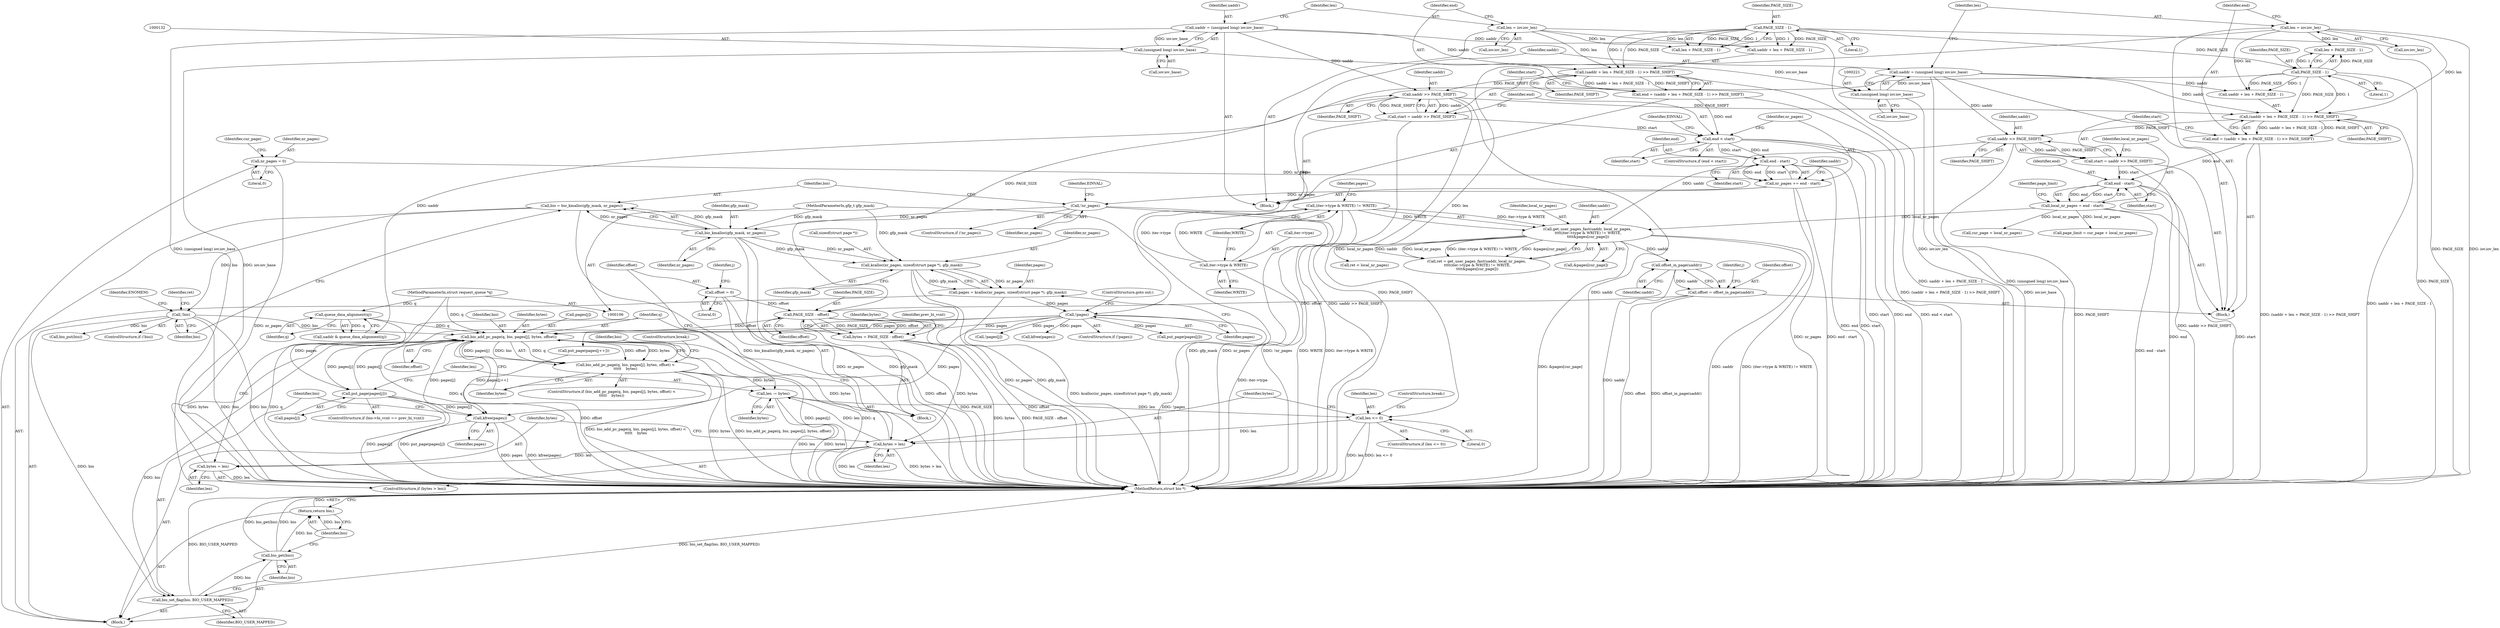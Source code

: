 digraph "0_linux_2b04e8f6bbb196cab4b232af0f8d48ff2c7a8058@array" {
"1000348" [label="(Call,bio_add_pc_page(q, bio, pages[j], bytes, offset))"];
"1000176" [label="(Call,queue_dma_alignment(q))"];
"1000107" [label="(MethodParameterIn,struct request_queue *q)"];
"1000195" [label="(Call,!bio)"];
"1000189" [label="(Call,bio = bio_kmalloc(gfp_mask, nr_pages))"];
"1000191" [label="(Call,bio_kmalloc(gfp_mask, nr_pages))"];
"1000109" [label="(MethodParameterIn,gfp_t gfp_mask)"];
"1000183" [label="(Call,!nr_pages)"];
"1000168" [label="(Call,nr_pages += end - start)"];
"1000170" [label="(Call,end - start)"];
"1000161" [label="(Call,end < start)"];
"1000143" [label="(Call,end = (uaddr + len + PAGE_SIZE - 1) >> PAGE_SHIFT)"];
"1000145" [label="(Call,(uaddr + len + PAGE_SIZE - 1) >> PAGE_SHIFT)"];
"1000129" [label="(Call,uaddr = (unsigned long) iov.iov_base)"];
"1000131" [label="(Call,(unsigned long) iov.iov_base)"];
"1000137" [label="(Call,len = iov.iov_len)"];
"1000150" [label="(Call,PAGE_SIZE - 1)"];
"1000155" [label="(Call,start = uaddr >> PAGE_SHIFT)"];
"1000157" [label="(Call,uaddr >> PAGE_SHIFT)"];
"1000113" [label="(Call,nr_pages = 0)"];
"1000364" [label="(Call,put_page(pages[j]))"];
"1000348" [label="(Call,bio_add_pc_page(q, bio, pages[j], bytes, offset))"];
"1000213" [label="(Call,!pages)"];
"1000205" [label="(Call,pages = kcalloc(nr_pages, sizeof(struct page *), gfp_mask))"];
"1000207" [label="(Call,kcalloc(nr_pages, sizeof(struct page *), gfp_mask))"];
"1000343" [label="(Call,bytes = len)"];
"1000340" [label="(Call,bytes > len)"];
"1000323" [label="(Call,bytes = PAGE_SIZE - offset)"];
"1000325" [label="(Call,PAGE_SIZE - offset)"];
"1000239" [label="(Call,PAGE_SIZE - 1)"];
"1000308" [label="(Call,offset = offset_in_page(uaddr))"];
"1000310" [label="(Call,offset_in_page(uaddr))"];
"1000263" [label="(Call,get_user_pages_fast(uaddr, local_nr_pages,\n \t\t\t\t(iter->type & WRITE) != WRITE,\n \t\t\t\t&pages[cur_page]))"];
"1000246" [label="(Call,uaddr >> PAGE_SHIFT)"];
"1000218" [label="(Call,uaddr = (unsigned long) iov.iov_base)"];
"1000220" [label="(Call,(unsigned long) iov.iov_base)"];
"1000234" [label="(Call,(uaddr + len + PAGE_SIZE - 1) >> PAGE_SHIFT)"];
"1000226" [label="(Call,len = iov.iov_len)"];
"1000250" [label="(Call,local_nr_pages = end - start)"];
"1000252" [label="(Call,end - start)"];
"1000232" [label="(Call,end = (uaddr + len + PAGE_SIZE - 1) >> PAGE_SHIFT)"];
"1000244" [label="(Call,start = uaddr >> PAGE_SHIFT)"];
"1000266" [label="(Call,(iter->type & WRITE) != WRITE)"];
"1000267" [label="(Call,iter->type & WRITE)"];
"1000371" [label="(Call,offset = 0)"];
"1000335" [label="(Call,len <= 0)"];
"1000368" [label="(Call,len -= bytes)"];
"1000347" [label="(Call,bio_add_pc_page(q, bio, pages[j], bytes, offset) <\n\t\t\t\t\t    bytes)"];
"1000386" [label="(Call,kfree(pages))"];
"1000388" [label="(Call,bio_set_flag(bio, BIO_USER_MAPPED))"];
"1000391" [label="(Call,bio_get(bio))"];
"1000393" [label="(Return,return bio;)"];
"1000200" [label="(Identifier,ENOMEM)"];
"1000242" [label="(Identifier,PAGE_SHIFT)"];
"1000171" [label="(Identifier,end)"];
"1000226" [label="(Call,len = iov.iov_len)"];
"1000232" [label="(Call,end = (uaddr + len + PAGE_SIZE - 1) >> PAGE_SHIFT)"];
"1000339" [label="(ControlStructure,if (bytes > len))"];
"1000342" [label="(Identifier,len)"];
"1000327" [label="(Identifier,offset)"];
"1000177" [label="(Identifier,q)"];
"1000241" [label="(Literal,1)"];
"1000191" [label="(Call,bio_kmalloc(gfp_mask, nr_pages))"];
"1000161" [label="(Call,end < start)"];
"1000257" [label="(Identifier,page_limit)"];
"1000402" [label="(Call,kfree(pages))"];
"1000392" [label="(Identifier,bio)"];
"1000265" [label="(Identifier,local_nr_pages)"];
"1000253" [label="(Identifier,end)"];
"1000215" [label="(ControlStructure,goto out;)"];
"1000341" [label="(Identifier,bytes)"];
"1000219" [label="(Identifier,uaddr)"];
"1000168" [label="(Call,nr_pages += end - start)"];
"1000326" [label="(Identifier,PAGE_SIZE)"];
"1000336" [label="(Identifier,len)"];
"1000247" [label="(Identifier,uaddr)"];
"1000157" [label="(Call,uaddr >> PAGE_SHIFT)"];
"1000361" [label="(Identifier,bio)"];
"1000325" [label="(Call,PAGE_SIZE - offset)"];
"1000220" [label="(Call,(unsigned long) iov.iov_base)"];
"1000324" [label="(Identifier,bytes)"];
"1000388" [label="(Call,bio_set_flag(bio, BIO_USER_MAPPED))"];
"1000212" [label="(ControlStructure,if (!pages))"];
"1000137" [label="(Call,len = iov.iov_len)"];
"1000114" [label="(Identifier,nr_pages)"];
"1000195" [label="(Call,!bio)"];
"1000156" [label="(Identifier,start)"];
"1000216" [label="(Block,)"];
"1000299" [label="(Call,put_page(pages[j]))"];
"1000309" [label="(Identifier,offset)"];
"1000130" [label="(Identifier,uaddr)"];
"1000365" [label="(Call,pages[j])"];
"1000109" [label="(MethodParameterIn,gfp_t gfp_mask)"];
"1000279" [label="(Call,ret < local_nr_pages)"];
"1000222" [label="(Call,iov.iov_base)"];
"1000213" [label="(Call,!pages)"];
"1000368" [label="(Call,len -= bytes)"];
"1000113" [label="(Call,nr_pages = 0)"];
"1000227" [label="(Identifier,len)"];
"1000245" [label="(Identifier,start)"];
"1000133" [label="(Call,iov.iov_base)"];
"1000404" [label="(Call,bio_put(bio))"];
"1000170" [label="(Call,end - start)"];
"1000246" [label="(Call,uaddr >> PAGE_SHIFT)"];
"1000387" [label="(Identifier,pages)"];
"1000129" [label="(Call,uaddr = (unsigned long) iov.iov_base)"];
"1000127" [label="(Block,)"];
"1000389" [label="(Identifier,bio)"];
"1000369" [label="(Identifier,len)"];
"1000110" [label="(Block,)"];
"1000350" [label="(Identifier,bio)"];
"1000192" [label="(Identifier,gfp_mask)"];
"1000233" [label="(Identifier,end)"];
"1000244" [label="(Call,start = uaddr >> PAGE_SHIFT)"];
"1000373" [label="(Literal,0)"];
"1000356" [label="(Identifier,bytes)"];
"1000146" [label="(Call,uaddr + len + PAGE_SIZE - 1)"];
"1000139" [label="(Call,iov.iov_len)"];
"1000308" [label="(Call,offset = offset_in_page(uaddr))"];
"1000346" [label="(ControlStructure,if (bio_add_pc_page(q, bio, pages[j], bytes, offset) <\n\t\t\t\t\t    bytes))"];
"1000190" [label="(Identifier,bio)"];
"1000261" [label="(Call,ret = get_user_pages_fast(uaddr, local_nr_pages,\n \t\t\t\t(iter->type & WRITE) != WRITE,\n \t\t\t\t&pages[cur_page]))"];
"1000202" [label="(Identifier,ret)"];
"1000409" [label="(MethodReturn,struct bio *)"];
"1000209" [label="(Call,sizeof(struct page *))"];
"1000218" [label="(Call,uaddr = (unsigned long) iov.iov_base)"];
"1000320" [label="(Identifier,j)"];
"1000182" [label="(ControlStructure,if (!nr_pages))"];
"1000172" [label="(Identifier,start)"];
"1000345" [label="(Identifier,len)"];
"1000184" [label="(Identifier,nr_pages)"];
"1000335" [label="(Call,len <= 0)"];
"1000107" [label="(MethodParameterIn,struct request_queue *q)"];
"1000206" [label="(Identifier,pages)"];
"1000358" [label="(ControlStructure,if (bio->bi_vcnt == prev_bi_vcnt))"];
"1000394" [label="(Identifier,bio)"];
"1000372" [label="(Identifier,offset)"];
"1000183" [label="(Call,!nr_pages)"];
"1000211" [label="(Identifier,gfp_mask)"];
"1000266" [label="(Call,(iter->type & WRITE) != WRITE)"];
"1000338" [label="(ControlStructure,break;)"];
"1000263" [label="(Call,get_user_pages_fast(uaddr, local_nr_pages,\n \t\t\t\t(iter->type & WRITE) != WRITE,\n \t\t\t\t&pages[cur_page]))"];
"1000264" [label="(Identifier,uaddr)"];
"1000153" [label="(Identifier,PAGE_SHIFT)"];
"1000159" [label="(Identifier,PAGE_SHIFT)"];
"1000340" [label="(Call,bytes > len)"];
"1000354" [label="(Identifier,bytes)"];
"1000311" [label="(Identifier,uaddr)"];
"1000167" [label="(Identifier,EINVAL)"];
"1000214" [label="(Identifier,pages)"];
"1000138" [label="(Identifier,len)"];
"1000169" [label="(Identifier,nr_pages)"];
"1000120" [label="(Identifier,cur_page)"];
"1000258" [label="(Call,cur_page + local_nr_pages)"];
"1000239" [label="(Call,PAGE_SIZE - 1)"];
"1000148" [label="(Call,len + PAGE_SIZE - 1)"];
"1000151" [label="(Identifier,PAGE_SIZE)"];
"1000131" [label="(Call,(unsigned long) iov.iov_base)"];
"1000207" [label="(Call,kcalloc(nr_pages, sizeof(struct page *), gfp_mask))"];
"1000160" [label="(ControlStructure,if (end < start))"];
"1000250" [label="(Call,local_nr_pages = end - start)"];
"1000273" [label="(Call,&pages[cur_page])"];
"1000348" [label="(Call,bio_add_pc_page(q, bio, pages[j], bytes, offset))"];
"1000364" [label="(Call,put_page(pages[j]))"];
"1000351" [label="(Call,pages[j])"];
"1000267" [label="(Call,iter->type & WRITE)"];
"1000357" [label="(ControlStructure,break;)"];
"1000393" [label="(Return,return bio;)"];
"1000115" [label="(Literal,0)"];
"1000370" [label="(Identifier,bytes)"];
"1000323" [label="(Call,bytes = PAGE_SIZE - offset)"];
"1000252" [label="(Call,end - start)"];
"1000347" [label="(Call,bio_add_pc_page(q, bio, pages[j], bytes, offset) <\n\t\t\t\t\t    bytes)"];
"1000371" [label="(Call,offset = 0)"];
"1000234" [label="(Call,(uaddr + len + PAGE_SIZE - 1) >> PAGE_SHIFT)"];
"1000381" [label="(Call,put_page(pages[j++]))"];
"1000228" [label="(Call,iov.iov_len)"];
"1000150" [label="(Call,PAGE_SIZE - 1)"];
"1000337" [label="(Literal,0)"];
"1000162" [label="(Identifier,end)"];
"1000205" [label="(Call,pages = kcalloc(nr_pages, sizeof(struct page *), gfp_mask))"];
"1000194" [label="(ControlStructure,if (!bio))"];
"1000386" [label="(Call,kfree(pages))"];
"1000145" [label="(Call,(uaddr + len + PAGE_SIZE - 1) >> PAGE_SHIFT)"];
"1000271" [label="(Identifier,WRITE)"];
"1000176" [label="(Call,queue_dma_alignment(q))"];
"1000344" [label="(Identifier,bytes)"];
"1000143" [label="(Call,end = (uaddr + len + PAGE_SIZE - 1) >> PAGE_SHIFT)"];
"1000163" [label="(Identifier,start)"];
"1000235" [label="(Call,uaddr + len + PAGE_SIZE - 1)"];
"1000256" [label="(Call,page_limit = cur_page + local_nr_pages)"];
"1000158" [label="(Identifier,uaddr)"];
"1000330" [label="(Identifier,prev_bi_vcnt)"];
"1000189" [label="(Call,bio = bio_kmalloc(gfp_mask, nr_pages))"];
"1000254" [label="(Identifier,start)"];
"1000174" [label="(Call,uaddr & queue_dma_alignment(q))"];
"1000155" [label="(Call,start = uaddr >> PAGE_SHIFT)"];
"1000240" [label="(Identifier,PAGE_SIZE)"];
"1000196" [label="(Identifier,bio)"];
"1000237" [label="(Call,len + PAGE_SIZE - 1)"];
"1000272" [label="(Identifier,WRITE)"];
"1000391" [label="(Call,bio_get(bio))"];
"1000355" [label="(Identifier,offset)"];
"1000188" [label="(Identifier,EINVAL)"];
"1000175" [label="(Identifier,uaddr)"];
"1000390" [label="(Identifier,BIO_USER_MAPPED)"];
"1000349" [label="(Identifier,q)"];
"1000193" [label="(Identifier,nr_pages)"];
"1000343" [label="(Call,bytes = len)"];
"1000248" [label="(Identifier,PAGE_SHIFT)"];
"1000294" [label="(Call,!pages[j])"];
"1000208" [label="(Identifier,nr_pages)"];
"1000275" [label="(Identifier,pages)"];
"1000268" [label="(Call,iter->type)"];
"1000334" [label="(ControlStructure,if (len <= 0))"];
"1000251" [label="(Identifier,local_nr_pages)"];
"1000314" [label="(Identifier,j)"];
"1000310" [label="(Call,offset_in_page(uaddr))"];
"1000144" [label="(Identifier,end)"];
"1000321" [label="(Block,)"];
"1000152" [label="(Literal,1)"];
"1000348" -> "1000347"  [label="AST: "];
"1000348" -> "1000355"  [label="CFG: "];
"1000349" -> "1000348"  [label="AST: "];
"1000350" -> "1000348"  [label="AST: "];
"1000351" -> "1000348"  [label="AST: "];
"1000354" -> "1000348"  [label="AST: "];
"1000355" -> "1000348"  [label="AST: "];
"1000356" -> "1000348"  [label="CFG: "];
"1000348" -> "1000409"  [label="DDG: pages[j]"];
"1000348" -> "1000409"  [label="DDG: q"];
"1000348" -> "1000409"  [label="DDG: offset"];
"1000348" -> "1000347"  [label="DDG: q"];
"1000348" -> "1000347"  [label="DDG: offset"];
"1000348" -> "1000347"  [label="DDG: bytes"];
"1000348" -> "1000347"  [label="DDG: pages[j]"];
"1000348" -> "1000347"  [label="DDG: bio"];
"1000176" -> "1000348"  [label="DDG: q"];
"1000107" -> "1000348"  [label="DDG: q"];
"1000195" -> "1000348"  [label="DDG: bio"];
"1000364" -> "1000348"  [label="DDG: pages[j]"];
"1000213" -> "1000348"  [label="DDG: pages"];
"1000343" -> "1000348"  [label="DDG: bytes"];
"1000340" -> "1000348"  [label="DDG: bytes"];
"1000325" -> "1000348"  [label="DDG: offset"];
"1000348" -> "1000364"  [label="DDG: pages[j]"];
"1000348" -> "1000386"  [label="DDG: pages[j]"];
"1000348" -> "1000388"  [label="DDG: bio"];
"1000176" -> "1000174"  [label="AST: "];
"1000176" -> "1000177"  [label="CFG: "];
"1000177" -> "1000176"  [label="AST: "];
"1000174" -> "1000176"  [label="CFG: "];
"1000176" -> "1000409"  [label="DDG: q"];
"1000176" -> "1000174"  [label="DDG: q"];
"1000107" -> "1000176"  [label="DDG: q"];
"1000107" -> "1000106"  [label="AST: "];
"1000107" -> "1000409"  [label="DDG: q"];
"1000195" -> "1000194"  [label="AST: "];
"1000195" -> "1000196"  [label="CFG: "];
"1000196" -> "1000195"  [label="AST: "];
"1000200" -> "1000195"  [label="CFG: "];
"1000202" -> "1000195"  [label="CFG: "];
"1000195" -> "1000409"  [label="DDG: !bio"];
"1000195" -> "1000409"  [label="DDG: bio"];
"1000189" -> "1000195"  [label="DDG: bio"];
"1000195" -> "1000388"  [label="DDG: bio"];
"1000195" -> "1000404"  [label="DDG: bio"];
"1000189" -> "1000110"  [label="AST: "];
"1000189" -> "1000191"  [label="CFG: "];
"1000190" -> "1000189"  [label="AST: "];
"1000191" -> "1000189"  [label="AST: "];
"1000196" -> "1000189"  [label="CFG: "];
"1000189" -> "1000409"  [label="DDG: bio_kmalloc(gfp_mask, nr_pages)"];
"1000191" -> "1000189"  [label="DDG: gfp_mask"];
"1000191" -> "1000189"  [label="DDG: nr_pages"];
"1000191" -> "1000193"  [label="CFG: "];
"1000192" -> "1000191"  [label="AST: "];
"1000193" -> "1000191"  [label="AST: "];
"1000191" -> "1000409"  [label="DDG: nr_pages"];
"1000191" -> "1000409"  [label="DDG: gfp_mask"];
"1000109" -> "1000191"  [label="DDG: gfp_mask"];
"1000183" -> "1000191"  [label="DDG: nr_pages"];
"1000191" -> "1000207"  [label="DDG: nr_pages"];
"1000191" -> "1000207"  [label="DDG: gfp_mask"];
"1000109" -> "1000106"  [label="AST: "];
"1000109" -> "1000409"  [label="DDG: gfp_mask"];
"1000109" -> "1000207"  [label="DDG: gfp_mask"];
"1000183" -> "1000182"  [label="AST: "];
"1000183" -> "1000184"  [label="CFG: "];
"1000184" -> "1000183"  [label="AST: "];
"1000188" -> "1000183"  [label="CFG: "];
"1000190" -> "1000183"  [label="CFG: "];
"1000183" -> "1000409"  [label="DDG: nr_pages"];
"1000183" -> "1000409"  [label="DDG: !nr_pages"];
"1000168" -> "1000183"  [label="DDG: nr_pages"];
"1000168" -> "1000127"  [label="AST: "];
"1000168" -> "1000170"  [label="CFG: "];
"1000169" -> "1000168"  [label="AST: "];
"1000170" -> "1000168"  [label="AST: "];
"1000175" -> "1000168"  [label="CFG: "];
"1000168" -> "1000409"  [label="DDG: nr_pages"];
"1000168" -> "1000409"  [label="DDG: end - start"];
"1000170" -> "1000168"  [label="DDG: end"];
"1000170" -> "1000168"  [label="DDG: start"];
"1000113" -> "1000168"  [label="DDG: nr_pages"];
"1000170" -> "1000172"  [label="CFG: "];
"1000171" -> "1000170"  [label="AST: "];
"1000172" -> "1000170"  [label="AST: "];
"1000170" -> "1000409"  [label="DDG: start"];
"1000170" -> "1000409"  [label="DDG: end"];
"1000161" -> "1000170"  [label="DDG: end"];
"1000161" -> "1000170"  [label="DDG: start"];
"1000161" -> "1000160"  [label="AST: "];
"1000161" -> "1000163"  [label="CFG: "];
"1000162" -> "1000161"  [label="AST: "];
"1000163" -> "1000161"  [label="AST: "];
"1000167" -> "1000161"  [label="CFG: "];
"1000169" -> "1000161"  [label="CFG: "];
"1000161" -> "1000409"  [label="DDG: start"];
"1000161" -> "1000409"  [label="DDG: end"];
"1000161" -> "1000409"  [label="DDG: end < start"];
"1000143" -> "1000161"  [label="DDG: end"];
"1000155" -> "1000161"  [label="DDG: start"];
"1000143" -> "1000127"  [label="AST: "];
"1000143" -> "1000145"  [label="CFG: "];
"1000144" -> "1000143"  [label="AST: "];
"1000145" -> "1000143"  [label="AST: "];
"1000156" -> "1000143"  [label="CFG: "];
"1000143" -> "1000409"  [label="DDG: (uaddr + len + PAGE_SIZE - 1) >> PAGE_SHIFT"];
"1000145" -> "1000143"  [label="DDG: uaddr + len + PAGE_SIZE - 1"];
"1000145" -> "1000143"  [label="DDG: PAGE_SHIFT"];
"1000145" -> "1000153"  [label="CFG: "];
"1000146" -> "1000145"  [label="AST: "];
"1000153" -> "1000145"  [label="AST: "];
"1000145" -> "1000409"  [label="DDG: uaddr + len + PAGE_SIZE - 1"];
"1000129" -> "1000145"  [label="DDG: uaddr"];
"1000137" -> "1000145"  [label="DDG: len"];
"1000150" -> "1000145"  [label="DDG: PAGE_SIZE"];
"1000150" -> "1000145"  [label="DDG: 1"];
"1000145" -> "1000157"  [label="DDG: PAGE_SHIFT"];
"1000129" -> "1000127"  [label="AST: "];
"1000129" -> "1000131"  [label="CFG: "];
"1000130" -> "1000129"  [label="AST: "];
"1000131" -> "1000129"  [label="AST: "];
"1000138" -> "1000129"  [label="CFG: "];
"1000129" -> "1000409"  [label="DDG: (unsigned long) iov.iov_base"];
"1000131" -> "1000129"  [label="DDG: iov.iov_base"];
"1000129" -> "1000146"  [label="DDG: uaddr"];
"1000129" -> "1000157"  [label="DDG: uaddr"];
"1000131" -> "1000133"  [label="CFG: "];
"1000132" -> "1000131"  [label="AST: "];
"1000133" -> "1000131"  [label="AST: "];
"1000131" -> "1000409"  [label="DDG: iov.iov_base"];
"1000131" -> "1000220"  [label="DDG: iov.iov_base"];
"1000137" -> "1000127"  [label="AST: "];
"1000137" -> "1000139"  [label="CFG: "];
"1000138" -> "1000137"  [label="AST: "];
"1000139" -> "1000137"  [label="AST: "];
"1000144" -> "1000137"  [label="CFG: "];
"1000137" -> "1000409"  [label="DDG: iov.iov_len"];
"1000137" -> "1000146"  [label="DDG: len"];
"1000137" -> "1000148"  [label="DDG: len"];
"1000150" -> "1000148"  [label="AST: "];
"1000150" -> "1000152"  [label="CFG: "];
"1000151" -> "1000150"  [label="AST: "];
"1000152" -> "1000150"  [label="AST: "];
"1000148" -> "1000150"  [label="CFG: "];
"1000150" -> "1000409"  [label="DDG: PAGE_SIZE"];
"1000150" -> "1000146"  [label="DDG: PAGE_SIZE"];
"1000150" -> "1000146"  [label="DDG: 1"];
"1000150" -> "1000148"  [label="DDG: PAGE_SIZE"];
"1000150" -> "1000148"  [label="DDG: 1"];
"1000150" -> "1000239"  [label="DDG: PAGE_SIZE"];
"1000155" -> "1000127"  [label="AST: "];
"1000155" -> "1000157"  [label="CFG: "];
"1000156" -> "1000155"  [label="AST: "];
"1000157" -> "1000155"  [label="AST: "];
"1000162" -> "1000155"  [label="CFG: "];
"1000155" -> "1000409"  [label="DDG: uaddr >> PAGE_SHIFT"];
"1000157" -> "1000155"  [label="DDG: uaddr"];
"1000157" -> "1000155"  [label="DDG: PAGE_SHIFT"];
"1000157" -> "1000159"  [label="CFG: "];
"1000158" -> "1000157"  [label="AST: "];
"1000159" -> "1000157"  [label="AST: "];
"1000157" -> "1000409"  [label="DDG: PAGE_SHIFT"];
"1000157" -> "1000409"  [label="DDG: uaddr"];
"1000157" -> "1000174"  [label="DDG: uaddr"];
"1000157" -> "1000234"  [label="DDG: PAGE_SHIFT"];
"1000113" -> "1000110"  [label="AST: "];
"1000113" -> "1000115"  [label="CFG: "];
"1000114" -> "1000113"  [label="AST: "];
"1000115" -> "1000113"  [label="AST: "];
"1000120" -> "1000113"  [label="CFG: "];
"1000113" -> "1000409"  [label="DDG: nr_pages"];
"1000364" -> "1000358"  [label="AST: "];
"1000364" -> "1000365"  [label="CFG: "];
"1000365" -> "1000364"  [label="AST: "];
"1000369" -> "1000364"  [label="CFG: "];
"1000364" -> "1000409"  [label="DDG: pages[j]"];
"1000364" -> "1000409"  [label="DDG: put_page(pages[j])"];
"1000213" -> "1000364"  [label="DDG: pages"];
"1000364" -> "1000386"  [label="DDG: pages[j]"];
"1000213" -> "1000212"  [label="AST: "];
"1000213" -> "1000214"  [label="CFG: "];
"1000214" -> "1000213"  [label="AST: "];
"1000215" -> "1000213"  [label="CFG: "];
"1000219" -> "1000213"  [label="CFG: "];
"1000213" -> "1000409"  [label="DDG: !pages"];
"1000205" -> "1000213"  [label="DDG: pages"];
"1000213" -> "1000294"  [label="DDG: pages"];
"1000213" -> "1000299"  [label="DDG: pages"];
"1000213" -> "1000381"  [label="DDG: pages"];
"1000213" -> "1000386"  [label="DDG: pages"];
"1000213" -> "1000402"  [label="DDG: pages"];
"1000205" -> "1000110"  [label="AST: "];
"1000205" -> "1000207"  [label="CFG: "];
"1000206" -> "1000205"  [label="AST: "];
"1000207" -> "1000205"  [label="AST: "];
"1000214" -> "1000205"  [label="CFG: "];
"1000205" -> "1000409"  [label="DDG: kcalloc(nr_pages, sizeof(struct page *), gfp_mask)"];
"1000207" -> "1000205"  [label="DDG: nr_pages"];
"1000207" -> "1000205"  [label="DDG: gfp_mask"];
"1000207" -> "1000211"  [label="CFG: "];
"1000208" -> "1000207"  [label="AST: "];
"1000209" -> "1000207"  [label="AST: "];
"1000211" -> "1000207"  [label="AST: "];
"1000207" -> "1000409"  [label="DDG: nr_pages"];
"1000207" -> "1000409"  [label="DDG: gfp_mask"];
"1000343" -> "1000339"  [label="AST: "];
"1000343" -> "1000345"  [label="CFG: "];
"1000344" -> "1000343"  [label="AST: "];
"1000345" -> "1000343"  [label="AST: "];
"1000349" -> "1000343"  [label="CFG: "];
"1000343" -> "1000409"  [label="DDG: len"];
"1000340" -> "1000343"  [label="DDG: len"];
"1000340" -> "1000339"  [label="AST: "];
"1000340" -> "1000342"  [label="CFG: "];
"1000341" -> "1000340"  [label="AST: "];
"1000342" -> "1000340"  [label="AST: "];
"1000344" -> "1000340"  [label="CFG: "];
"1000349" -> "1000340"  [label="CFG: "];
"1000340" -> "1000409"  [label="DDG: len"];
"1000340" -> "1000409"  [label="DDG: bytes > len"];
"1000323" -> "1000340"  [label="DDG: bytes"];
"1000335" -> "1000340"  [label="DDG: len"];
"1000340" -> "1000368"  [label="DDG: len"];
"1000323" -> "1000321"  [label="AST: "];
"1000323" -> "1000325"  [label="CFG: "];
"1000324" -> "1000323"  [label="AST: "];
"1000325" -> "1000323"  [label="AST: "];
"1000330" -> "1000323"  [label="CFG: "];
"1000323" -> "1000409"  [label="DDG: bytes"];
"1000323" -> "1000409"  [label="DDG: PAGE_SIZE - offset"];
"1000325" -> "1000323"  [label="DDG: PAGE_SIZE"];
"1000325" -> "1000323"  [label="DDG: offset"];
"1000325" -> "1000327"  [label="CFG: "];
"1000326" -> "1000325"  [label="AST: "];
"1000327" -> "1000325"  [label="AST: "];
"1000325" -> "1000409"  [label="DDG: PAGE_SIZE"];
"1000325" -> "1000409"  [label="DDG: offset"];
"1000239" -> "1000325"  [label="DDG: PAGE_SIZE"];
"1000308" -> "1000325"  [label="DDG: offset"];
"1000371" -> "1000325"  [label="DDG: offset"];
"1000239" -> "1000237"  [label="AST: "];
"1000239" -> "1000241"  [label="CFG: "];
"1000240" -> "1000239"  [label="AST: "];
"1000241" -> "1000239"  [label="AST: "];
"1000237" -> "1000239"  [label="CFG: "];
"1000239" -> "1000409"  [label="DDG: PAGE_SIZE"];
"1000239" -> "1000234"  [label="DDG: PAGE_SIZE"];
"1000239" -> "1000234"  [label="DDG: 1"];
"1000239" -> "1000235"  [label="DDG: PAGE_SIZE"];
"1000239" -> "1000235"  [label="DDG: 1"];
"1000239" -> "1000237"  [label="DDG: PAGE_SIZE"];
"1000239" -> "1000237"  [label="DDG: 1"];
"1000308" -> "1000216"  [label="AST: "];
"1000308" -> "1000310"  [label="CFG: "];
"1000309" -> "1000308"  [label="AST: "];
"1000310" -> "1000308"  [label="AST: "];
"1000314" -> "1000308"  [label="CFG: "];
"1000308" -> "1000409"  [label="DDG: offset_in_page(uaddr)"];
"1000308" -> "1000409"  [label="DDG: offset"];
"1000310" -> "1000308"  [label="DDG: uaddr"];
"1000310" -> "1000311"  [label="CFG: "];
"1000311" -> "1000310"  [label="AST: "];
"1000310" -> "1000409"  [label="DDG: uaddr"];
"1000263" -> "1000310"  [label="DDG: uaddr"];
"1000263" -> "1000261"  [label="AST: "];
"1000263" -> "1000273"  [label="CFG: "];
"1000264" -> "1000263"  [label="AST: "];
"1000265" -> "1000263"  [label="AST: "];
"1000266" -> "1000263"  [label="AST: "];
"1000273" -> "1000263"  [label="AST: "];
"1000261" -> "1000263"  [label="CFG: "];
"1000263" -> "1000409"  [label="DDG: uaddr"];
"1000263" -> "1000409"  [label="DDG: (iter->type & WRITE) != WRITE"];
"1000263" -> "1000409"  [label="DDG: &pages[cur_page]"];
"1000263" -> "1000261"  [label="DDG: uaddr"];
"1000263" -> "1000261"  [label="DDG: local_nr_pages"];
"1000263" -> "1000261"  [label="DDG: (iter->type & WRITE) != WRITE"];
"1000263" -> "1000261"  [label="DDG: &pages[cur_page]"];
"1000246" -> "1000263"  [label="DDG: uaddr"];
"1000250" -> "1000263"  [label="DDG: local_nr_pages"];
"1000266" -> "1000263"  [label="DDG: iter->type & WRITE"];
"1000266" -> "1000263"  [label="DDG: WRITE"];
"1000263" -> "1000279"  [label="DDG: local_nr_pages"];
"1000246" -> "1000244"  [label="AST: "];
"1000246" -> "1000248"  [label="CFG: "];
"1000247" -> "1000246"  [label="AST: "];
"1000248" -> "1000246"  [label="AST: "];
"1000244" -> "1000246"  [label="CFG: "];
"1000246" -> "1000409"  [label="DDG: PAGE_SHIFT"];
"1000246" -> "1000244"  [label="DDG: uaddr"];
"1000246" -> "1000244"  [label="DDG: PAGE_SHIFT"];
"1000218" -> "1000246"  [label="DDG: uaddr"];
"1000234" -> "1000246"  [label="DDG: PAGE_SHIFT"];
"1000218" -> "1000216"  [label="AST: "];
"1000218" -> "1000220"  [label="CFG: "];
"1000219" -> "1000218"  [label="AST: "];
"1000220" -> "1000218"  [label="AST: "];
"1000227" -> "1000218"  [label="CFG: "];
"1000218" -> "1000409"  [label="DDG: (unsigned long) iov.iov_base"];
"1000220" -> "1000218"  [label="DDG: iov.iov_base"];
"1000218" -> "1000234"  [label="DDG: uaddr"];
"1000218" -> "1000235"  [label="DDG: uaddr"];
"1000220" -> "1000222"  [label="CFG: "];
"1000221" -> "1000220"  [label="AST: "];
"1000222" -> "1000220"  [label="AST: "];
"1000220" -> "1000409"  [label="DDG: iov.iov_base"];
"1000234" -> "1000232"  [label="AST: "];
"1000234" -> "1000242"  [label="CFG: "];
"1000235" -> "1000234"  [label="AST: "];
"1000242" -> "1000234"  [label="AST: "];
"1000232" -> "1000234"  [label="CFG: "];
"1000234" -> "1000409"  [label="DDG: uaddr + len + PAGE_SIZE - 1"];
"1000234" -> "1000232"  [label="DDG: uaddr + len + PAGE_SIZE - 1"];
"1000234" -> "1000232"  [label="DDG: PAGE_SHIFT"];
"1000226" -> "1000234"  [label="DDG: len"];
"1000226" -> "1000216"  [label="AST: "];
"1000226" -> "1000228"  [label="CFG: "];
"1000227" -> "1000226"  [label="AST: "];
"1000228" -> "1000226"  [label="AST: "];
"1000233" -> "1000226"  [label="CFG: "];
"1000226" -> "1000409"  [label="DDG: iov.iov_len"];
"1000226" -> "1000235"  [label="DDG: len"];
"1000226" -> "1000237"  [label="DDG: len"];
"1000226" -> "1000335"  [label="DDG: len"];
"1000250" -> "1000216"  [label="AST: "];
"1000250" -> "1000252"  [label="CFG: "];
"1000251" -> "1000250"  [label="AST: "];
"1000252" -> "1000250"  [label="AST: "];
"1000257" -> "1000250"  [label="CFG: "];
"1000250" -> "1000409"  [label="DDG: end - start"];
"1000252" -> "1000250"  [label="DDG: end"];
"1000252" -> "1000250"  [label="DDG: start"];
"1000250" -> "1000256"  [label="DDG: local_nr_pages"];
"1000250" -> "1000258"  [label="DDG: local_nr_pages"];
"1000252" -> "1000254"  [label="CFG: "];
"1000253" -> "1000252"  [label="AST: "];
"1000254" -> "1000252"  [label="AST: "];
"1000252" -> "1000409"  [label="DDG: end"];
"1000252" -> "1000409"  [label="DDG: start"];
"1000232" -> "1000252"  [label="DDG: end"];
"1000244" -> "1000252"  [label="DDG: start"];
"1000232" -> "1000216"  [label="AST: "];
"1000233" -> "1000232"  [label="AST: "];
"1000245" -> "1000232"  [label="CFG: "];
"1000232" -> "1000409"  [label="DDG: (uaddr + len + PAGE_SIZE - 1) >> PAGE_SHIFT"];
"1000244" -> "1000216"  [label="AST: "];
"1000245" -> "1000244"  [label="AST: "];
"1000251" -> "1000244"  [label="CFG: "];
"1000244" -> "1000409"  [label="DDG: uaddr >> PAGE_SHIFT"];
"1000266" -> "1000272"  [label="CFG: "];
"1000267" -> "1000266"  [label="AST: "];
"1000272" -> "1000266"  [label="AST: "];
"1000275" -> "1000266"  [label="CFG: "];
"1000266" -> "1000409"  [label="DDG: iter->type & WRITE"];
"1000266" -> "1000409"  [label="DDG: WRITE"];
"1000267" -> "1000266"  [label="DDG: iter->type"];
"1000267" -> "1000266"  [label="DDG: WRITE"];
"1000267" -> "1000271"  [label="CFG: "];
"1000268" -> "1000267"  [label="AST: "];
"1000271" -> "1000267"  [label="AST: "];
"1000272" -> "1000267"  [label="CFG: "];
"1000267" -> "1000409"  [label="DDG: iter->type"];
"1000371" -> "1000321"  [label="AST: "];
"1000371" -> "1000373"  [label="CFG: "];
"1000372" -> "1000371"  [label="AST: "];
"1000373" -> "1000371"  [label="AST: "];
"1000320" -> "1000371"  [label="CFG: "];
"1000371" -> "1000409"  [label="DDG: offset"];
"1000335" -> "1000334"  [label="AST: "];
"1000335" -> "1000337"  [label="CFG: "];
"1000336" -> "1000335"  [label="AST: "];
"1000337" -> "1000335"  [label="AST: "];
"1000338" -> "1000335"  [label="CFG: "];
"1000341" -> "1000335"  [label="CFG: "];
"1000335" -> "1000409"  [label="DDG: len"];
"1000335" -> "1000409"  [label="DDG: len <= 0"];
"1000368" -> "1000335"  [label="DDG: len"];
"1000368" -> "1000321"  [label="AST: "];
"1000368" -> "1000370"  [label="CFG: "];
"1000369" -> "1000368"  [label="AST: "];
"1000370" -> "1000368"  [label="AST: "];
"1000372" -> "1000368"  [label="CFG: "];
"1000368" -> "1000409"  [label="DDG: len"];
"1000368" -> "1000409"  [label="DDG: bytes"];
"1000347" -> "1000368"  [label="DDG: bytes"];
"1000347" -> "1000346"  [label="AST: "];
"1000347" -> "1000356"  [label="CFG: "];
"1000356" -> "1000347"  [label="AST: "];
"1000357" -> "1000347"  [label="CFG: "];
"1000361" -> "1000347"  [label="CFG: "];
"1000347" -> "1000409"  [label="DDG: bytes"];
"1000347" -> "1000409"  [label="DDG: bio_add_pc_page(q, bio, pages[j], bytes, offset)"];
"1000347" -> "1000409"  [label="DDG: bio_add_pc_page(q, bio, pages[j], bytes, offset) <\n\t\t\t\t\t    bytes"];
"1000386" -> "1000110"  [label="AST: "];
"1000386" -> "1000387"  [label="CFG: "];
"1000387" -> "1000386"  [label="AST: "];
"1000389" -> "1000386"  [label="CFG: "];
"1000386" -> "1000409"  [label="DDG: pages"];
"1000386" -> "1000409"  [label="DDG: kfree(pages)"];
"1000381" -> "1000386"  [label="DDG: pages[j++]"];
"1000388" -> "1000110"  [label="AST: "];
"1000388" -> "1000390"  [label="CFG: "];
"1000389" -> "1000388"  [label="AST: "];
"1000390" -> "1000388"  [label="AST: "];
"1000392" -> "1000388"  [label="CFG: "];
"1000388" -> "1000409"  [label="DDG: bio_set_flag(bio, BIO_USER_MAPPED)"];
"1000388" -> "1000409"  [label="DDG: BIO_USER_MAPPED"];
"1000388" -> "1000391"  [label="DDG: bio"];
"1000391" -> "1000110"  [label="AST: "];
"1000391" -> "1000392"  [label="CFG: "];
"1000392" -> "1000391"  [label="AST: "];
"1000394" -> "1000391"  [label="CFG: "];
"1000391" -> "1000409"  [label="DDG: bio"];
"1000391" -> "1000409"  [label="DDG: bio_get(bio)"];
"1000391" -> "1000393"  [label="DDG: bio"];
"1000393" -> "1000110"  [label="AST: "];
"1000393" -> "1000394"  [label="CFG: "];
"1000394" -> "1000393"  [label="AST: "];
"1000409" -> "1000393"  [label="CFG: "];
"1000393" -> "1000409"  [label="DDG: <RET>"];
"1000394" -> "1000393"  [label="DDG: bio"];
}
